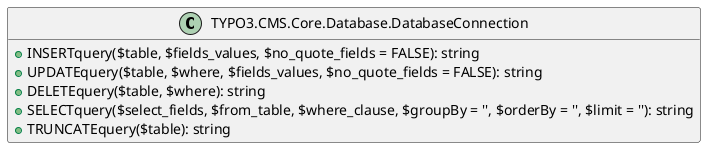 @startuml
set namespaceSeparator none
hide empty members
hide empty methods

class TYPO3.CMS.Core.Database.DatabaseConnection {
  +INSERTquery($table, $fields_values, $no_quote_fields = FALSE): string
  +UPDATEquery($table, $where, $fields_values, $no_quote_fields = FALSE): string
  +DELETEquery($table, $where): string
  +SELECTquery($select_fields, $from_table, $where_clause, $groupBy = '', $orderBy = '', $limit = ''): string
  +TRUNCATEquery($table): string
}
@enduml
